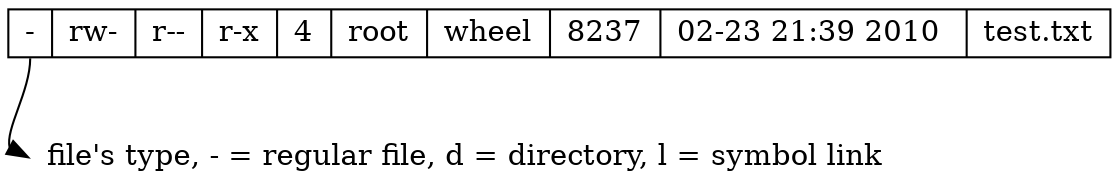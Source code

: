 /*
file permission demo
*/
digraph fileperm
	{
		nodesep=.5;
		node [ shape=record, width=.1, height=.1];
		node0 [ label="<d> - | <pu> rw- | <pg> r-- |<po> r-x |<num> 4 | <u> root | <g> wheel | <size> 8237 | <date> 02-23\ 21:39\ 2010 | <name> test.txt" ];
		node [ shape=none];
		dexp [label="file's type, - = regular file, d = directory, l = symbol link "];
		node0:d->dexp:w;
	}
